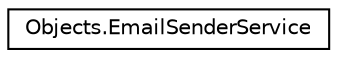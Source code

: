 digraph "Representación gráfica de la clase"
{
 // LATEX_PDF_SIZE
  edge [fontname="Helvetica",fontsize="10",labelfontname="Helvetica",labelfontsize="10"];
  node [fontname="Helvetica",fontsize="10",shape=record];
  rankdir="LR";
  Node0 [label="Objects.EmailSenderService",height=0.2,width=0.4,color="black", fillcolor="white", style="filled",URL="$class_objects_1_1_email_sender_service.html",tooltip=" "];
}
